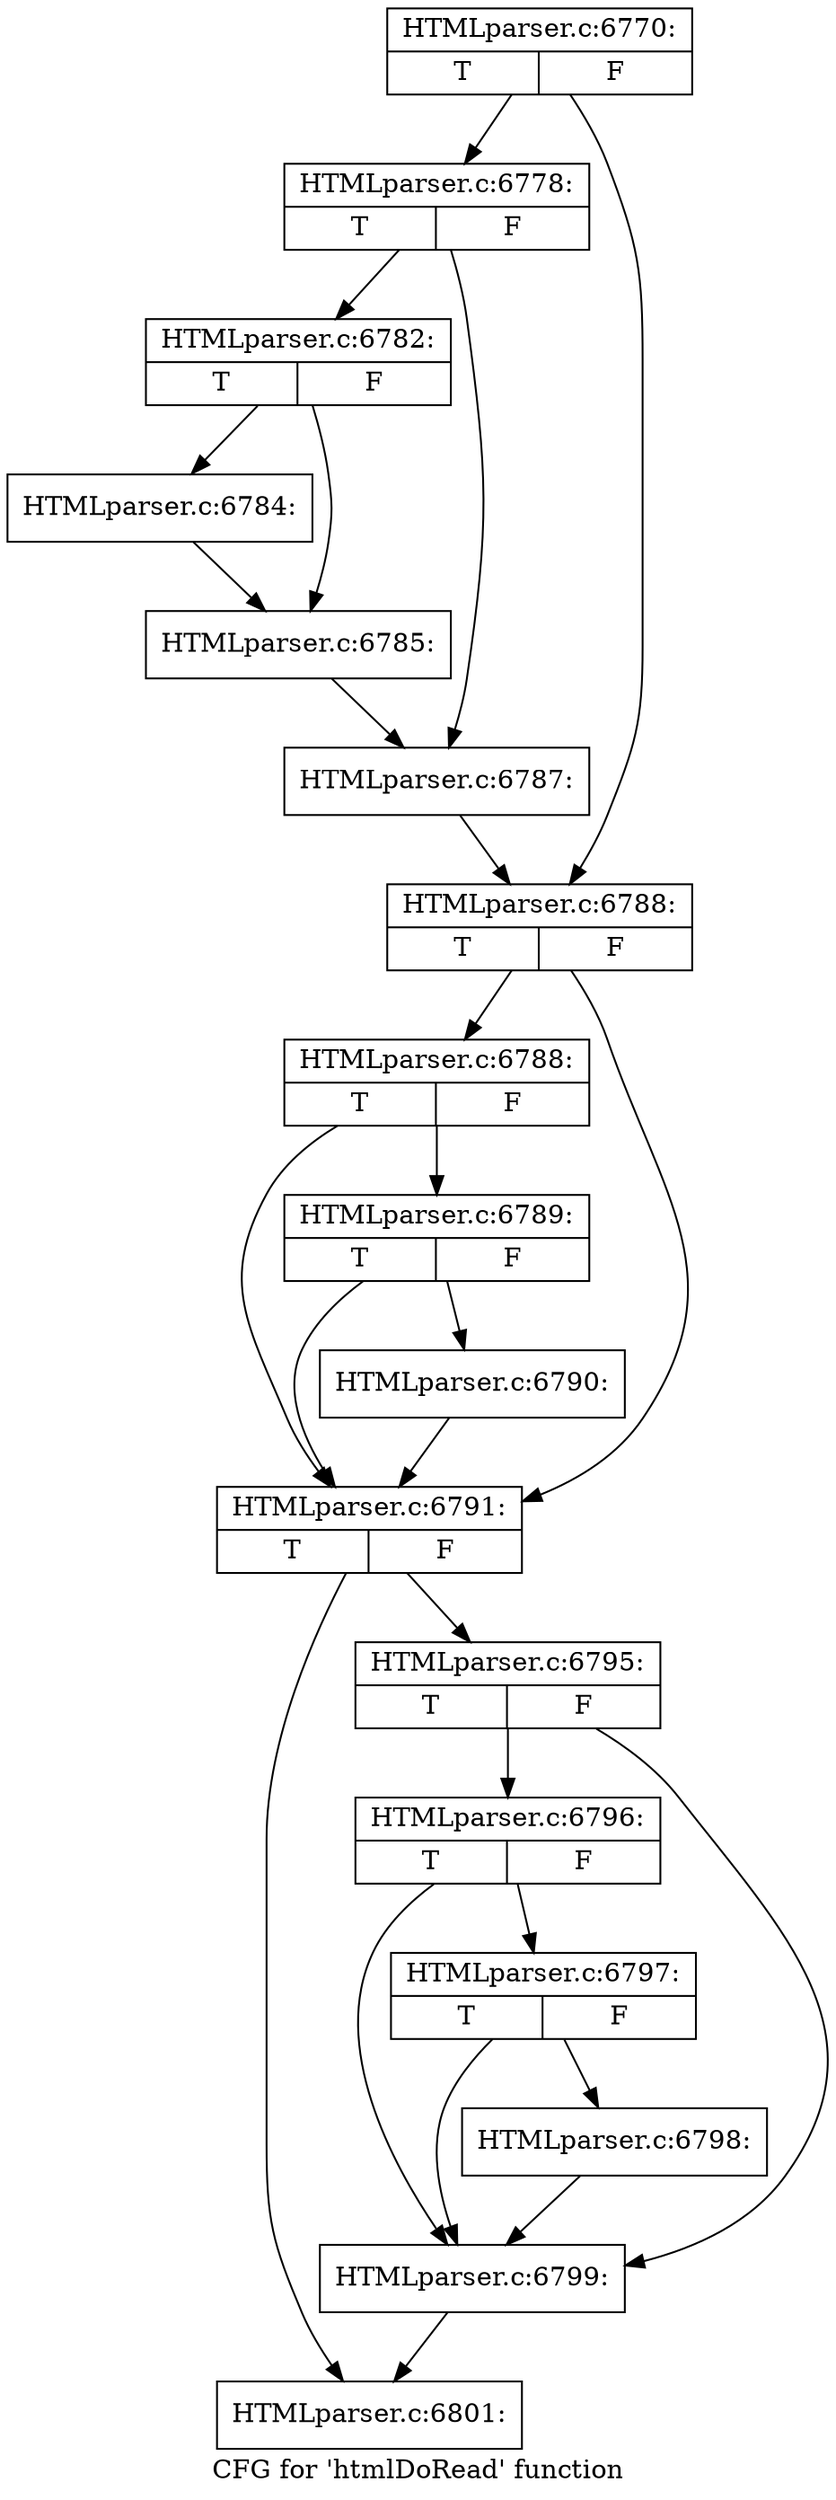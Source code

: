 digraph "CFG for 'htmlDoRead' function" {
	label="CFG for 'htmlDoRead' function";

	Node0x5630c61b1a20 [shape=record,label="{HTMLparser.c:6770:|{<s0>T|<s1>F}}"];
	Node0x5630c61b1a20 -> Node0x5630c5e88060;
	Node0x5630c61b1a20 -> Node0x5630c5e880b0;
	Node0x5630c5e88060 [shape=record,label="{HTMLparser.c:6778:|{<s0>T|<s1>F}}"];
	Node0x5630c5e88060 -> Node0x5630c5e88910;
	Node0x5630c5e88060 -> Node0x5630c5e88960;
	Node0x5630c5e88910 [shape=record,label="{HTMLparser.c:6782:|{<s0>T|<s1>F}}"];
	Node0x5630c5e88910 -> Node0x5630c5e88e10;
	Node0x5630c5e88910 -> Node0x5630c5e88e60;
	Node0x5630c5e88e10 [shape=record,label="{HTMLparser.c:6784:}"];
	Node0x5630c5e88e10 -> Node0x5630c5e88e60;
	Node0x5630c5e88e60 [shape=record,label="{HTMLparser.c:6785:}"];
	Node0x5630c5e88e60 -> Node0x5630c5e88960;
	Node0x5630c5e88960 [shape=record,label="{HTMLparser.c:6787:}"];
	Node0x5630c5e88960 -> Node0x5630c5e880b0;
	Node0x5630c5e880b0 [shape=record,label="{HTMLparser.c:6788:|{<s0>T|<s1>F}}"];
	Node0x5630c5e880b0 -> Node0x5630c61bc9b0;
	Node0x5630c5e880b0 -> Node0x5630c61bc8e0;
	Node0x5630c61bc9b0 [shape=record,label="{HTMLparser.c:6788:|{<s0>T|<s1>F}}"];
	Node0x5630c61bc9b0 -> Node0x5630c61bc930;
	Node0x5630c61bc9b0 -> Node0x5630c61bc8e0;
	Node0x5630c61bc930 [shape=record,label="{HTMLparser.c:6789:|{<s0>T|<s1>F}}"];
	Node0x5630c61bc930 -> Node0x5630c61bc890;
	Node0x5630c61bc930 -> Node0x5630c61bc8e0;
	Node0x5630c61bc890 [shape=record,label="{HTMLparser.c:6790:}"];
	Node0x5630c61bc890 -> Node0x5630c61bc8e0;
	Node0x5630c61bc8e0 [shape=record,label="{HTMLparser.c:6791:|{<s0>T|<s1>F}}"];
	Node0x5630c61bc8e0 -> Node0x5630c61be090;
	Node0x5630c61bc8e0 -> Node0x5630c61be040;
	Node0x5630c61be040 [shape=record,label="{HTMLparser.c:6795:|{<s0>T|<s1>F}}"];
	Node0x5630c61be040 -> Node0x5630c61be4b0;
	Node0x5630c61be040 -> Node0x5630c61be3e0;
	Node0x5630c61be4b0 [shape=record,label="{HTMLparser.c:6796:|{<s0>T|<s1>F}}"];
	Node0x5630c61be4b0 -> Node0x5630c61be430;
	Node0x5630c61be4b0 -> Node0x5630c61be3e0;
	Node0x5630c61be430 [shape=record,label="{HTMLparser.c:6797:|{<s0>T|<s1>F}}"];
	Node0x5630c61be430 -> Node0x5630c61be390;
	Node0x5630c61be430 -> Node0x5630c61be3e0;
	Node0x5630c61be390 [shape=record,label="{HTMLparser.c:6798:}"];
	Node0x5630c61be390 -> Node0x5630c61be3e0;
	Node0x5630c61be3e0 [shape=record,label="{HTMLparser.c:6799:}"];
	Node0x5630c61be3e0 -> Node0x5630c61be090;
	Node0x5630c61be090 [shape=record,label="{HTMLparser.c:6801:}"];
}
